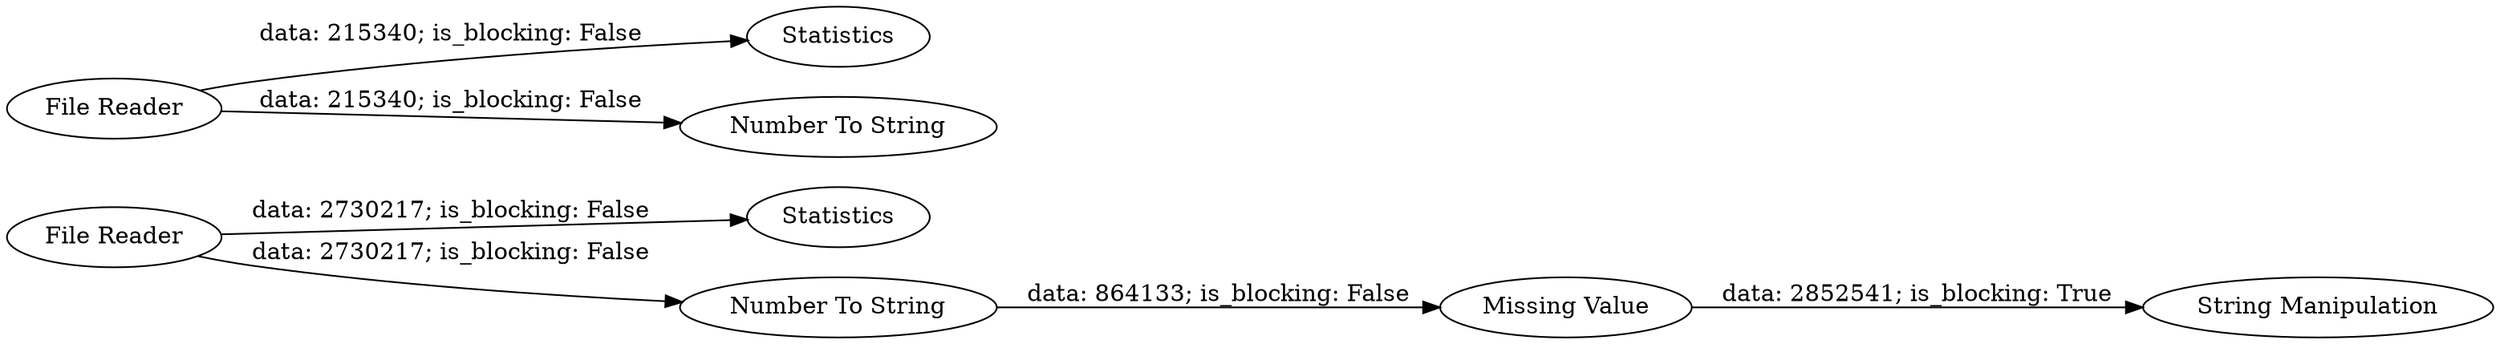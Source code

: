 digraph {
	"3641397225097828541_7" [label="Missing Value"]
	"3641397225097828541_5" [label=Statistics]
	"3641397225097828541_1" [label="File Reader"]
	"3641397225097828541_3" [label=Statistics]
	"3641397225097828541_4" [label="Number To String"]
	"3641397225097828541_2" [label="File Reader"]
	"3641397225097828541_6" [label="Number To String"]
	"3641397225097828541_8" [label="String Manipulation"]
	"3641397225097828541_2" -> "3641397225097828541_6" [label="data: 215340; is_blocking: False"]
	"3641397225097828541_7" -> "3641397225097828541_8" [label="data: 2852541; is_blocking: True"]
	"3641397225097828541_1" -> "3641397225097828541_3" [label="data: 2730217; is_blocking: False"]
	"3641397225097828541_2" -> "3641397225097828541_5" [label="data: 215340; is_blocking: False"]
	"3641397225097828541_4" -> "3641397225097828541_7" [label="data: 864133; is_blocking: False"]
	"3641397225097828541_1" -> "3641397225097828541_4" [label="data: 2730217; is_blocking: False"]
	rankdir=LR
}
